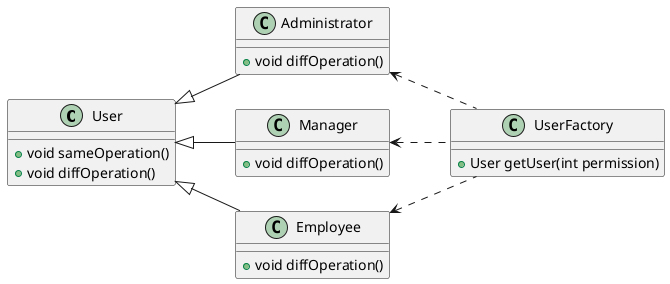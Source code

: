 @startuml 

skinparam DefaultFontName PingFangSC-Regular

left to right direction

class User {
    + void sameOperation()
    + void diffOperation()
}

class Employee {
    + void diffOperation()
}

class Manager {
    + void diffOperation()
}

class Administrator {
    + void diffOperation()
}

class UserFactory {
    + User getUser(int permission)
}

User <|-down- Employee
User <|-down- Manager
User <|-down- Administrator
UserFactory .up.> Employee
UserFactory .up.> Manager
UserFactory .up.> Administrator

@enduml